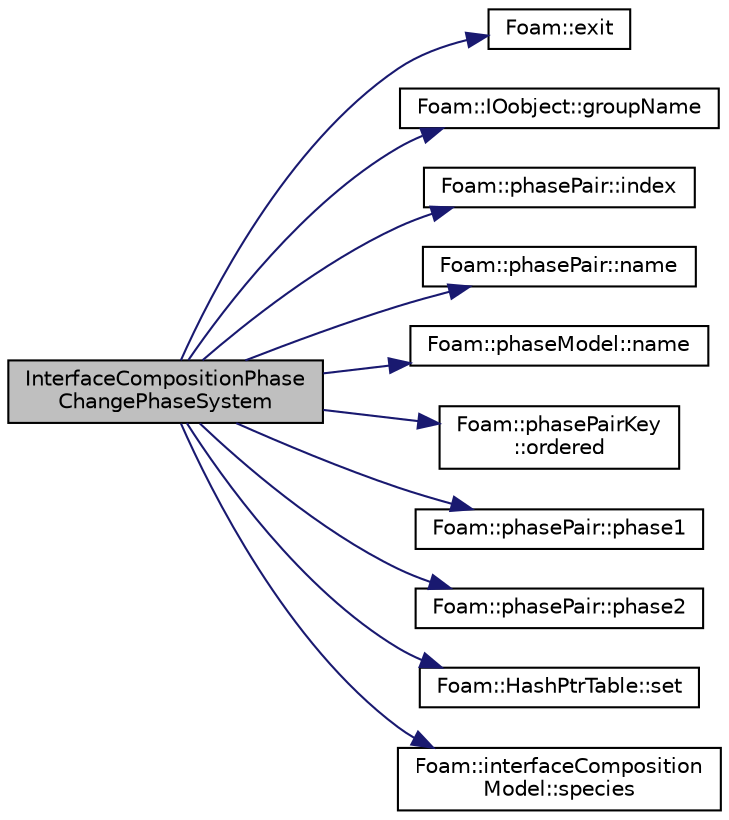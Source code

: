 digraph "InterfaceCompositionPhaseChangePhaseSystem"
{
  bgcolor="transparent";
  edge [fontname="Helvetica",fontsize="10",labelfontname="Helvetica",labelfontsize="10"];
  node [fontname="Helvetica",fontsize="10",shape=record];
  rankdir="LR";
  Node1 [label="InterfaceCompositionPhase\lChangePhaseSystem",height=0.2,width=0.4,color="black", fillcolor="grey75", style="filled" fontcolor="black"];
  Node1 -> Node2 [color="midnightblue",fontsize="10",style="solid",fontname="Helvetica"];
  Node2 [label="Foam::exit",height=0.2,width=0.4,color="black",URL="$namespaceFoam.html#a06ca7250d8e89caf05243ec094843642"];
  Node1 -> Node3 [color="midnightblue",fontsize="10",style="solid",fontname="Helvetica"];
  Node3 [label="Foam::IOobject::groupName",height=0.2,width=0.4,color="black",URL="$classFoam_1_1IOobject.html#a9ed17c9be570523bdea86b4b019457d5",tooltip="Create dot-delimited name.group. "];
  Node1 -> Node4 [color="midnightblue",fontsize="10",style="solid",fontname="Helvetica"];
  Node4 [label="Foam::phasePair::index",height=0.2,width=0.4,color="black",URL="$classFoam_1_1phasePair.html#a8a11e31ddb5e5a9577f40a689440f1ac",tooltip="Return the index of the given phase. Generates a FatalError if. "];
  Node1 -> Node5 [color="midnightblue",fontsize="10",style="solid",fontname="Helvetica"];
  Node5 [label="Foam::phasePair::name",height=0.2,width=0.4,color="black",URL="$classFoam_1_1phasePair.html#a998485fa6e866c6158d991d4cfd4e384",tooltip="Pair name. "];
  Node1 -> Node6 [color="midnightblue",fontsize="10",style="solid",fontname="Helvetica"];
  Node6 [label="Foam::phaseModel::name",height=0.2,width=0.4,color="black",URL="$classFoam_1_1phaseModel.html#a6d60057c26042eaf7fa1b3b6fb07b582",tooltip="Return the name of this phase. "];
  Node1 -> Node7 [color="midnightblue",fontsize="10",style="solid",fontname="Helvetica"];
  Node7 [label="Foam::phasePairKey\l::ordered",height=0.2,width=0.4,color="black",URL="$classFoam_1_1phasePairKey.html#a9b29bda98360dd9684b7757833a54403",tooltip="Return the ordered flag. "];
  Node1 -> Node8 [color="midnightblue",fontsize="10",style="solid",fontname="Helvetica"];
  Node8 [label="Foam::phasePair::phase1",height=0.2,width=0.4,color="black",URL="$classFoam_1_1phasePair.html#aafa87466cebd9ebda4a09ea338673568",tooltip="Return phase 1. "];
  Node1 -> Node9 [color="midnightblue",fontsize="10",style="solid",fontname="Helvetica"];
  Node9 [label="Foam::phasePair::phase2",height=0.2,width=0.4,color="black",URL="$classFoam_1_1phasePair.html#ace6dda1224b634f41045415a3ba6089d",tooltip="Return phase 2. "];
  Node1 -> Node10 [color="midnightblue",fontsize="10",style="solid",fontname="Helvetica"];
  Node10 [label="Foam::HashPtrTable::set",height=0.2,width=0.4,color="black",URL="$classFoam_1_1HashPtrTable.html#aafaf624301fb614c6cfde9235240cecc",tooltip="Assign a new entry, overwriting existing entries. "];
  Node1 -> Node11 [color="midnightblue",fontsize="10",style="solid",fontname="Helvetica"];
  Node11 [label="Foam::interfaceComposition\lModel::species",height=0.2,width=0.4,color="black",URL="$classFoam_1_1interfaceCompositionModel.html#a8e8e59a9ad29e9476697c194c47cc375",tooltip="Return the transferring species names. "];
}
